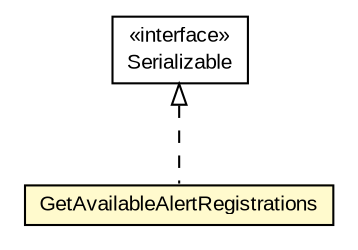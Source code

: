 #!/usr/local/bin/dot
#
# Class diagram 
# Generated by UMLGraph version R5_6-24-gf6e263 (http://www.umlgraph.org/)
#

digraph G {
	edge [fontname="arial",fontsize=10,labelfontname="arial",labelfontsize=10];
	node [fontname="arial",fontsize=10,shape=plaintext];
	nodesep=0.25;
	ranksep=0.5;
	// org.miloss.fgsms.services.interfaces.policyconfiguration.GetAvailableAlertRegistrations
	c137259 [label=<<table title="org.miloss.fgsms.services.interfaces.policyconfiguration.GetAvailableAlertRegistrations" border="0" cellborder="1" cellspacing="0" cellpadding="2" port="p" bgcolor="lemonChiffon" href="./GetAvailableAlertRegistrations.html">
		<tr><td><table border="0" cellspacing="0" cellpadding="1">
<tr><td align="center" balign="center"> GetAvailableAlertRegistrations </td></tr>
		</table></td></tr>
		</table>>, URL="./GetAvailableAlertRegistrations.html", fontname="arial", fontcolor="black", fontsize=10.0];
	//org.miloss.fgsms.services.interfaces.policyconfiguration.GetAvailableAlertRegistrations implements java.io.Serializable
	c137494:p -> c137259:p [dir=back,arrowtail=empty,style=dashed];
	// java.io.Serializable
	c137494 [label=<<table title="java.io.Serializable" border="0" cellborder="1" cellspacing="0" cellpadding="2" port="p" href="http://java.sun.com/j2se/1.4.2/docs/api/java/io/Serializable.html">
		<tr><td><table border="0" cellspacing="0" cellpadding="1">
<tr><td align="center" balign="center"> &#171;interface&#187; </td></tr>
<tr><td align="center" balign="center"> Serializable </td></tr>
		</table></td></tr>
		</table>>, URL="http://java.sun.com/j2se/1.4.2/docs/api/java/io/Serializable.html", fontname="arial", fontcolor="black", fontsize=10.0];
}

